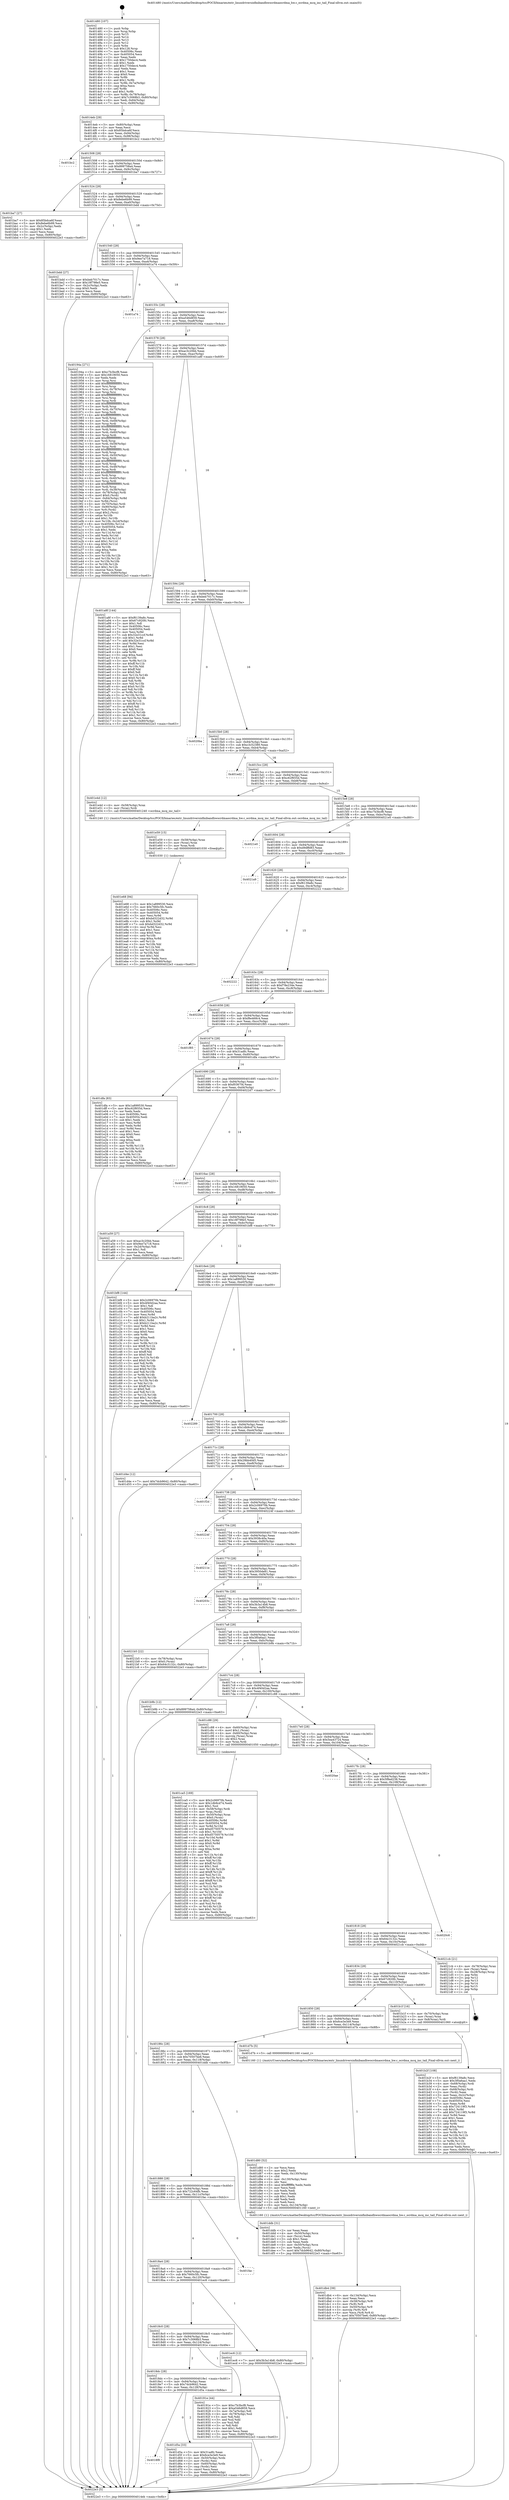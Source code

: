 digraph "0x401480" {
  label = "0x401480 (/mnt/c/Users/mathe/Desktop/tcc/POCII/binaries/extr_linuxdriversinfinibandhwocrdmaocrdma_hw.c_ocrdma_mcq_inc_tail_Final-ollvm.out::main(0))"
  labelloc = "t"
  node[shape=record]

  Entry [label="",width=0.3,height=0.3,shape=circle,fillcolor=black,style=filled]
  "0x4014eb" [label="{
     0x4014eb [29]\l
     | [instrs]\l
     &nbsp;&nbsp;0x4014eb \<+3\>: mov -0x80(%rbp),%eax\l
     &nbsp;&nbsp;0x4014ee \<+2\>: mov %eax,%ecx\l
     &nbsp;&nbsp;0x4014f0 \<+6\>: sub $0x85bdca6f,%ecx\l
     &nbsp;&nbsp;0x4014f6 \<+6\>: mov %eax,-0x94(%rbp)\l
     &nbsp;&nbsp;0x4014fc \<+6\>: mov %ecx,-0x98(%rbp)\l
     &nbsp;&nbsp;0x401502 \<+6\>: je 0000000000401bc2 \<main+0x742\>\l
  }"]
  "0x401bc2" [label="{
     0x401bc2\l
  }", style=dashed]
  "0x401508" [label="{
     0x401508 [28]\l
     | [instrs]\l
     &nbsp;&nbsp;0x401508 \<+5\>: jmp 000000000040150d \<main+0x8d\>\l
     &nbsp;&nbsp;0x40150d \<+6\>: mov -0x94(%rbp),%eax\l
     &nbsp;&nbsp;0x401513 \<+5\>: sub $0x899758a4,%eax\l
     &nbsp;&nbsp;0x401518 \<+6\>: mov %eax,-0x9c(%rbp)\l
     &nbsp;&nbsp;0x40151e \<+6\>: je 0000000000401ba7 \<main+0x727\>\l
  }"]
  Exit [label="",width=0.3,height=0.3,shape=circle,fillcolor=black,style=filled,peripheries=2]
  "0x401ba7" [label="{
     0x401ba7 [27]\l
     | [instrs]\l
     &nbsp;&nbsp;0x401ba7 \<+5\>: mov $0x85bdca6f,%eax\l
     &nbsp;&nbsp;0x401bac \<+5\>: mov $0x8ebe6b99,%ecx\l
     &nbsp;&nbsp;0x401bb1 \<+3\>: mov -0x2c(%rbp),%edx\l
     &nbsp;&nbsp;0x401bb4 \<+3\>: cmp $0x1,%edx\l
     &nbsp;&nbsp;0x401bb7 \<+3\>: cmovl %ecx,%eax\l
     &nbsp;&nbsp;0x401bba \<+3\>: mov %eax,-0x80(%rbp)\l
     &nbsp;&nbsp;0x401bbd \<+5\>: jmp 00000000004022e3 \<main+0xe63\>\l
  }"]
  "0x401524" [label="{
     0x401524 [28]\l
     | [instrs]\l
     &nbsp;&nbsp;0x401524 \<+5\>: jmp 0000000000401529 \<main+0xa9\>\l
     &nbsp;&nbsp;0x401529 \<+6\>: mov -0x94(%rbp),%eax\l
     &nbsp;&nbsp;0x40152f \<+5\>: sub $0x8ebe6b99,%eax\l
     &nbsp;&nbsp;0x401534 \<+6\>: mov %eax,-0xa0(%rbp)\l
     &nbsp;&nbsp;0x40153a \<+6\>: je 0000000000401bdd \<main+0x75d\>\l
  }"]
  "0x401e68" [label="{
     0x401e68 [94]\l
     | [instrs]\l
     &nbsp;&nbsp;0x401e68 \<+5\>: mov $0x1a899530,%ecx\l
     &nbsp;&nbsp;0x401e6d \<+5\>: mov $0x7660c5fc,%edx\l
     &nbsp;&nbsp;0x401e72 \<+7\>: mov 0x40506c,%esi\l
     &nbsp;&nbsp;0x401e79 \<+8\>: mov 0x405054,%r8d\l
     &nbsp;&nbsp;0x401e81 \<+3\>: mov %esi,%r9d\l
     &nbsp;&nbsp;0x401e84 \<+7\>: add $0xbd322d32,%r9d\l
     &nbsp;&nbsp;0x401e8b \<+4\>: sub $0x1,%r9d\l
     &nbsp;&nbsp;0x401e8f \<+7\>: sub $0xbd322d32,%r9d\l
     &nbsp;&nbsp;0x401e96 \<+4\>: imul %r9d,%esi\l
     &nbsp;&nbsp;0x401e9a \<+3\>: and $0x1,%esi\l
     &nbsp;&nbsp;0x401e9d \<+3\>: cmp $0x0,%esi\l
     &nbsp;&nbsp;0x401ea0 \<+4\>: sete %r10b\l
     &nbsp;&nbsp;0x401ea4 \<+4\>: cmp $0xa,%r8d\l
     &nbsp;&nbsp;0x401ea8 \<+4\>: setl %r11b\l
     &nbsp;&nbsp;0x401eac \<+3\>: mov %r10b,%bl\l
     &nbsp;&nbsp;0x401eaf \<+3\>: and %r11b,%bl\l
     &nbsp;&nbsp;0x401eb2 \<+3\>: xor %r11b,%r10b\l
     &nbsp;&nbsp;0x401eb5 \<+3\>: or %r10b,%bl\l
     &nbsp;&nbsp;0x401eb8 \<+3\>: test $0x1,%bl\l
     &nbsp;&nbsp;0x401ebb \<+3\>: cmovne %edx,%ecx\l
     &nbsp;&nbsp;0x401ebe \<+3\>: mov %ecx,-0x80(%rbp)\l
     &nbsp;&nbsp;0x401ec1 \<+5\>: jmp 00000000004022e3 \<main+0xe63\>\l
  }"]
  "0x401bdd" [label="{
     0x401bdd [27]\l
     | [instrs]\l
     &nbsp;&nbsp;0x401bdd \<+5\>: mov $0xbeb7017c,%eax\l
     &nbsp;&nbsp;0x401be2 \<+5\>: mov $0x18f798e5,%ecx\l
     &nbsp;&nbsp;0x401be7 \<+3\>: mov -0x2c(%rbp),%edx\l
     &nbsp;&nbsp;0x401bea \<+3\>: cmp $0x0,%edx\l
     &nbsp;&nbsp;0x401bed \<+3\>: cmove %ecx,%eax\l
     &nbsp;&nbsp;0x401bf0 \<+3\>: mov %eax,-0x80(%rbp)\l
     &nbsp;&nbsp;0x401bf3 \<+5\>: jmp 00000000004022e3 \<main+0xe63\>\l
  }"]
  "0x401540" [label="{
     0x401540 [28]\l
     | [instrs]\l
     &nbsp;&nbsp;0x401540 \<+5\>: jmp 0000000000401545 \<main+0xc5\>\l
     &nbsp;&nbsp;0x401545 \<+6\>: mov -0x94(%rbp),%eax\l
     &nbsp;&nbsp;0x40154b \<+5\>: sub $0x9ee7a718,%eax\l
     &nbsp;&nbsp;0x401550 \<+6\>: mov %eax,-0xa4(%rbp)\l
     &nbsp;&nbsp;0x401556 \<+6\>: je 0000000000401a74 \<main+0x5f4\>\l
  }"]
  "0x401e59" [label="{
     0x401e59 [15]\l
     | [instrs]\l
     &nbsp;&nbsp;0x401e59 \<+4\>: mov -0x58(%rbp),%rax\l
     &nbsp;&nbsp;0x401e5d \<+3\>: mov (%rax),%rax\l
     &nbsp;&nbsp;0x401e60 \<+3\>: mov %rax,%rdi\l
     &nbsp;&nbsp;0x401e63 \<+5\>: call 0000000000401030 \<free@plt\>\l
     | [calls]\l
     &nbsp;&nbsp;0x401030 \{1\} (unknown)\l
  }"]
  "0x401a74" [label="{
     0x401a74\l
  }", style=dashed]
  "0x40155c" [label="{
     0x40155c [28]\l
     | [instrs]\l
     &nbsp;&nbsp;0x40155c \<+5\>: jmp 0000000000401561 \<main+0xe1\>\l
     &nbsp;&nbsp;0x401561 \<+6\>: mov -0x94(%rbp),%eax\l
     &nbsp;&nbsp;0x401567 \<+5\>: sub $0xa546d859,%eax\l
     &nbsp;&nbsp;0x40156c \<+6\>: mov %eax,-0xa8(%rbp)\l
     &nbsp;&nbsp;0x401572 \<+6\>: je 000000000040194a \<main+0x4ca\>\l
  }"]
  "0x401db4" [label="{
     0x401db4 [39]\l
     | [instrs]\l
     &nbsp;&nbsp;0x401db4 \<+6\>: mov -0x134(%rbp),%ecx\l
     &nbsp;&nbsp;0x401dba \<+3\>: imul %eax,%ecx\l
     &nbsp;&nbsp;0x401dbd \<+4\>: mov -0x58(%rbp),%r8\l
     &nbsp;&nbsp;0x401dc1 \<+3\>: mov (%r8),%r8\l
     &nbsp;&nbsp;0x401dc4 \<+4\>: mov -0x50(%rbp),%r9\l
     &nbsp;&nbsp;0x401dc8 \<+3\>: movslq (%r9),%r9\l
     &nbsp;&nbsp;0x401dcb \<+4\>: mov %ecx,(%r8,%r9,4)\l
     &nbsp;&nbsp;0x401dcf \<+7\>: movl $0x70507be6,-0x80(%rbp)\l
     &nbsp;&nbsp;0x401dd6 \<+5\>: jmp 00000000004022e3 \<main+0xe63\>\l
  }"]
  "0x40194a" [label="{
     0x40194a [271]\l
     | [instrs]\l
     &nbsp;&nbsp;0x40194a \<+5\>: mov $0xc7b3bcf8,%eax\l
     &nbsp;&nbsp;0x40194f \<+5\>: mov $0x16819050,%ecx\l
     &nbsp;&nbsp;0x401954 \<+2\>: xor %edx,%edx\l
     &nbsp;&nbsp;0x401956 \<+3\>: mov %rsp,%rsi\l
     &nbsp;&nbsp;0x401959 \<+4\>: add $0xfffffffffffffff0,%rsi\l
     &nbsp;&nbsp;0x40195d \<+3\>: mov %rsi,%rsp\l
     &nbsp;&nbsp;0x401960 \<+4\>: mov %rsi,-0x78(%rbp)\l
     &nbsp;&nbsp;0x401964 \<+3\>: mov %rsp,%rsi\l
     &nbsp;&nbsp;0x401967 \<+4\>: add $0xfffffffffffffff0,%rsi\l
     &nbsp;&nbsp;0x40196b \<+3\>: mov %rsi,%rsp\l
     &nbsp;&nbsp;0x40196e \<+3\>: mov %rsp,%rdi\l
     &nbsp;&nbsp;0x401971 \<+4\>: add $0xfffffffffffffff0,%rdi\l
     &nbsp;&nbsp;0x401975 \<+3\>: mov %rdi,%rsp\l
     &nbsp;&nbsp;0x401978 \<+4\>: mov %rdi,-0x70(%rbp)\l
     &nbsp;&nbsp;0x40197c \<+3\>: mov %rsp,%rdi\l
     &nbsp;&nbsp;0x40197f \<+4\>: add $0xfffffffffffffff0,%rdi\l
     &nbsp;&nbsp;0x401983 \<+3\>: mov %rdi,%rsp\l
     &nbsp;&nbsp;0x401986 \<+4\>: mov %rdi,-0x68(%rbp)\l
     &nbsp;&nbsp;0x40198a \<+3\>: mov %rsp,%rdi\l
     &nbsp;&nbsp;0x40198d \<+4\>: add $0xfffffffffffffff0,%rdi\l
     &nbsp;&nbsp;0x401991 \<+3\>: mov %rdi,%rsp\l
     &nbsp;&nbsp;0x401994 \<+4\>: mov %rdi,-0x60(%rbp)\l
     &nbsp;&nbsp;0x401998 \<+3\>: mov %rsp,%rdi\l
     &nbsp;&nbsp;0x40199b \<+4\>: add $0xfffffffffffffff0,%rdi\l
     &nbsp;&nbsp;0x40199f \<+3\>: mov %rdi,%rsp\l
     &nbsp;&nbsp;0x4019a2 \<+4\>: mov %rdi,-0x58(%rbp)\l
     &nbsp;&nbsp;0x4019a6 \<+3\>: mov %rsp,%rdi\l
     &nbsp;&nbsp;0x4019a9 \<+4\>: add $0xfffffffffffffff0,%rdi\l
     &nbsp;&nbsp;0x4019ad \<+3\>: mov %rdi,%rsp\l
     &nbsp;&nbsp;0x4019b0 \<+4\>: mov %rdi,-0x50(%rbp)\l
     &nbsp;&nbsp;0x4019b4 \<+3\>: mov %rsp,%rdi\l
     &nbsp;&nbsp;0x4019b7 \<+4\>: add $0xfffffffffffffff0,%rdi\l
     &nbsp;&nbsp;0x4019bb \<+3\>: mov %rdi,%rsp\l
     &nbsp;&nbsp;0x4019be \<+4\>: mov %rdi,-0x48(%rbp)\l
     &nbsp;&nbsp;0x4019c2 \<+3\>: mov %rsp,%rdi\l
     &nbsp;&nbsp;0x4019c5 \<+4\>: add $0xfffffffffffffff0,%rdi\l
     &nbsp;&nbsp;0x4019c9 \<+3\>: mov %rdi,%rsp\l
     &nbsp;&nbsp;0x4019cc \<+4\>: mov %rdi,-0x40(%rbp)\l
     &nbsp;&nbsp;0x4019d0 \<+3\>: mov %rsp,%rdi\l
     &nbsp;&nbsp;0x4019d3 \<+4\>: add $0xfffffffffffffff0,%rdi\l
     &nbsp;&nbsp;0x4019d7 \<+3\>: mov %rdi,%rsp\l
     &nbsp;&nbsp;0x4019da \<+4\>: mov %rdi,-0x38(%rbp)\l
     &nbsp;&nbsp;0x4019de \<+4\>: mov -0x78(%rbp),%rdi\l
     &nbsp;&nbsp;0x4019e2 \<+6\>: movl $0x0,(%rdi)\l
     &nbsp;&nbsp;0x4019e8 \<+7\>: mov -0x84(%rbp),%r8d\l
     &nbsp;&nbsp;0x4019ef \<+3\>: mov %r8d,(%rsi)\l
     &nbsp;&nbsp;0x4019f2 \<+4\>: mov -0x70(%rbp),%rdi\l
     &nbsp;&nbsp;0x4019f6 \<+7\>: mov -0x90(%rbp),%r9\l
     &nbsp;&nbsp;0x4019fd \<+3\>: mov %r9,(%rdi)\l
     &nbsp;&nbsp;0x401a00 \<+3\>: cmpl $0x2,(%rsi)\l
     &nbsp;&nbsp;0x401a03 \<+4\>: setne %r10b\l
     &nbsp;&nbsp;0x401a07 \<+4\>: and $0x1,%r10b\l
     &nbsp;&nbsp;0x401a0b \<+4\>: mov %r10b,-0x2d(%rbp)\l
     &nbsp;&nbsp;0x401a0f \<+8\>: mov 0x40506c,%r11d\l
     &nbsp;&nbsp;0x401a17 \<+7\>: mov 0x405054,%ebx\l
     &nbsp;&nbsp;0x401a1e \<+3\>: sub $0x1,%edx\l
     &nbsp;&nbsp;0x401a21 \<+3\>: mov %r11d,%r14d\l
     &nbsp;&nbsp;0x401a24 \<+3\>: add %edx,%r14d\l
     &nbsp;&nbsp;0x401a27 \<+4\>: imul %r14d,%r11d\l
     &nbsp;&nbsp;0x401a2b \<+4\>: and $0x1,%r11d\l
     &nbsp;&nbsp;0x401a2f \<+4\>: cmp $0x0,%r11d\l
     &nbsp;&nbsp;0x401a33 \<+4\>: sete %r10b\l
     &nbsp;&nbsp;0x401a37 \<+3\>: cmp $0xa,%ebx\l
     &nbsp;&nbsp;0x401a3a \<+4\>: setl %r15b\l
     &nbsp;&nbsp;0x401a3e \<+3\>: mov %r10b,%r12b\l
     &nbsp;&nbsp;0x401a41 \<+3\>: and %r15b,%r12b\l
     &nbsp;&nbsp;0x401a44 \<+3\>: xor %r15b,%r10b\l
     &nbsp;&nbsp;0x401a47 \<+3\>: or %r10b,%r12b\l
     &nbsp;&nbsp;0x401a4a \<+4\>: test $0x1,%r12b\l
     &nbsp;&nbsp;0x401a4e \<+3\>: cmovne %ecx,%eax\l
     &nbsp;&nbsp;0x401a51 \<+3\>: mov %eax,-0x80(%rbp)\l
     &nbsp;&nbsp;0x401a54 \<+5\>: jmp 00000000004022e3 \<main+0xe63\>\l
  }"]
  "0x401578" [label="{
     0x401578 [28]\l
     | [instrs]\l
     &nbsp;&nbsp;0x401578 \<+5\>: jmp 000000000040157d \<main+0xfd\>\l
     &nbsp;&nbsp;0x40157d \<+6\>: mov -0x94(%rbp),%eax\l
     &nbsp;&nbsp;0x401583 \<+5\>: sub $0xac3c20bb,%eax\l
     &nbsp;&nbsp;0x401588 \<+6\>: mov %eax,-0xac(%rbp)\l
     &nbsp;&nbsp;0x40158e \<+6\>: je 0000000000401a8f \<main+0x60f\>\l
  }"]
  "0x401d80" [label="{
     0x401d80 [52]\l
     | [instrs]\l
     &nbsp;&nbsp;0x401d80 \<+2\>: xor %ecx,%ecx\l
     &nbsp;&nbsp;0x401d82 \<+5\>: mov $0x2,%edx\l
     &nbsp;&nbsp;0x401d87 \<+6\>: mov %edx,-0x130(%rbp)\l
     &nbsp;&nbsp;0x401d8d \<+1\>: cltd\l
     &nbsp;&nbsp;0x401d8e \<+6\>: mov -0x130(%rbp),%esi\l
     &nbsp;&nbsp;0x401d94 \<+2\>: idiv %esi\l
     &nbsp;&nbsp;0x401d96 \<+6\>: imul $0xfffffffe,%edx,%edx\l
     &nbsp;&nbsp;0x401d9c \<+2\>: mov %ecx,%edi\l
     &nbsp;&nbsp;0x401d9e \<+2\>: sub %edx,%edi\l
     &nbsp;&nbsp;0x401da0 \<+2\>: mov %ecx,%edx\l
     &nbsp;&nbsp;0x401da2 \<+3\>: sub $0x1,%edx\l
     &nbsp;&nbsp;0x401da5 \<+2\>: add %edx,%edi\l
     &nbsp;&nbsp;0x401da7 \<+2\>: sub %edi,%ecx\l
     &nbsp;&nbsp;0x401da9 \<+6\>: mov %ecx,-0x134(%rbp)\l
     &nbsp;&nbsp;0x401daf \<+5\>: call 0000000000401160 \<next_i\>\l
     | [calls]\l
     &nbsp;&nbsp;0x401160 \{1\} (/mnt/c/Users/mathe/Desktop/tcc/POCII/binaries/extr_linuxdriversinfinibandhwocrdmaocrdma_hw.c_ocrdma_mcq_inc_tail_Final-ollvm.out::next_i)\l
  }"]
  "0x401a8f" [label="{
     0x401a8f [144]\l
     | [instrs]\l
     &nbsp;&nbsp;0x401a8f \<+5\>: mov $0xf6139a8c,%eax\l
     &nbsp;&nbsp;0x401a94 \<+5\>: mov $0x67c920fc,%ecx\l
     &nbsp;&nbsp;0x401a99 \<+2\>: mov $0x1,%dl\l
     &nbsp;&nbsp;0x401a9b \<+7\>: mov 0x40506c,%esi\l
     &nbsp;&nbsp;0x401aa2 \<+7\>: mov 0x405054,%edi\l
     &nbsp;&nbsp;0x401aa9 \<+3\>: mov %esi,%r8d\l
     &nbsp;&nbsp;0x401aac \<+7\>: sub $0x32e31ccf,%r8d\l
     &nbsp;&nbsp;0x401ab3 \<+4\>: sub $0x1,%r8d\l
     &nbsp;&nbsp;0x401ab7 \<+7\>: add $0x32e31ccf,%r8d\l
     &nbsp;&nbsp;0x401abe \<+4\>: imul %r8d,%esi\l
     &nbsp;&nbsp;0x401ac2 \<+3\>: and $0x1,%esi\l
     &nbsp;&nbsp;0x401ac5 \<+3\>: cmp $0x0,%esi\l
     &nbsp;&nbsp;0x401ac8 \<+4\>: sete %r9b\l
     &nbsp;&nbsp;0x401acc \<+3\>: cmp $0xa,%edi\l
     &nbsp;&nbsp;0x401acf \<+4\>: setl %r10b\l
     &nbsp;&nbsp;0x401ad3 \<+3\>: mov %r9b,%r11b\l
     &nbsp;&nbsp;0x401ad6 \<+4\>: xor $0xff,%r11b\l
     &nbsp;&nbsp;0x401ada \<+3\>: mov %r10b,%bl\l
     &nbsp;&nbsp;0x401add \<+3\>: xor $0xff,%bl\l
     &nbsp;&nbsp;0x401ae0 \<+3\>: xor $0x0,%dl\l
     &nbsp;&nbsp;0x401ae3 \<+3\>: mov %r11b,%r14b\l
     &nbsp;&nbsp;0x401ae6 \<+4\>: and $0x0,%r14b\l
     &nbsp;&nbsp;0x401aea \<+3\>: and %dl,%r9b\l
     &nbsp;&nbsp;0x401aed \<+3\>: mov %bl,%r15b\l
     &nbsp;&nbsp;0x401af0 \<+4\>: and $0x0,%r15b\l
     &nbsp;&nbsp;0x401af4 \<+3\>: and %dl,%r10b\l
     &nbsp;&nbsp;0x401af7 \<+3\>: or %r9b,%r14b\l
     &nbsp;&nbsp;0x401afa \<+3\>: or %r10b,%r15b\l
     &nbsp;&nbsp;0x401afd \<+3\>: xor %r15b,%r14b\l
     &nbsp;&nbsp;0x401b00 \<+3\>: or %bl,%r11b\l
     &nbsp;&nbsp;0x401b03 \<+4\>: xor $0xff,%r11b\l
     &nbsp;&nbsp;0x401b07 \<+3\>: or $0x0,%dl\l
     &nbsp;&nbsp;0x401b0a \<+3\>: and %dl,%r11b\l
     &nbsp;&nbsp;0x401b0d \<+3\>: or %r11b,%r14b\l
     &nbsp;&nbsp;0x401b10 \<+4\>: test $0x1,%r14b\l
     &nbsp;&nbsp;0x401b14 \<+3\>: cmovne %ecx,%eax\l
     &nbsp;&nbsp;0x401b17 \<+3\>: mov %eax,-0x80(%rbp)\l
     &nbsp;&nbsp;0x401b1a \<+5\>: jmp 00000000004022e3 \<main+0xe63\>\l
  }"]
  "0x401594" [label="{
     0x401594 [28]\l
     | [instrs]\l
     &nbsp;&nbsp;0x401594 \<+5\>: jmp 0000000000401599 \<main+0x119\>\l
     &nbsp;&nbsp;0x401599 \<+6\>: mov -0x94(%rbp),%eax\l
     &nbsp;&nbsp;0x40159f \<+5\>: sub $0xbeb7017c,%eax\l
     &nbsp;&nbsp;0x4015a4 \<+6\>: mov %eax,-0xb0(%rbp)\l
     &nbsp;&nbsp;0x4015aa \<+6\>: je 00000000004020ba \<main+0xc3a\>\l
  }"]
  "0x4018f8" [label="{
     0x4018f8\l
  }", style=dashed]
  "0x4020ba" [label="{
     0x4020ba\l
  }", style=dashed]
  "0x4015b0" [label="{
     0x4015b0 [28]\l
     | [instrs]\l
     &nbsp;&nbsp;0x4015b0 \<+5\>: jmp 00000000004015b5 \<main+0x135\>\l
     &nbsp;&nbsp;0x4015b5 \<+6\>: mov -0x94(%rbp),%eax\l
     &nbsp;&nbsp;0x4015bb \<+5\>: sub $0xc3c52389,%eax\l
     &nbsp;&nbsp;0x4015c0 \<+6\>: mov %eax,-0xb4(%rbp)\l
     &nbsp;&nbsp;0x4015c6 \<+6\>: je 0000000000401ed2 \<main+0xa52\>\l
  }"]
  "0x401d5a" [label="{
     0x401d5a [33]\l
     | [instrs]\l
     &nbsp;&nbsp;0x401d5a \<+5\>: mov $0x31adfc,%eax\l
     &nbsp;&nbsp;0x401d5f \<+5\>: mov $0x6ce3e3e9,%ecx\l
     &nbsp;&nbsp;0x401d64 \<+4\>: mov -0x50(%rbp),%rdx\l
     &nbsp;&nbsp;0x401d68 \<+2\>: mov (%rdx),%esi\l
     &nbsp;&nbsp;0x401d6a \<+4\>: mov -0x60(%rbp),%rdx\l
     &nbsp;&nbsp;0x401d6e \<+2\>: cmp (%rdx),%esi\l
     &nbsp;&nbsp;0x401d70 \<+3\>: cmovl %ecx,%eax\l
     &nbsp;&nbsp;0x401d73 \<+3\>: mov %eax,-0x80(%rbp)\l
     &nbsp;&nbsp;0x401d76 \<+5\>: jmp 00000000004022e3 \<main+0xe63\>\l
  }"]
  "0x401ed2" [label="{
     0x401ed2\l
  }", style=dashed]
  "0x4015cc" [label="{
     0x4015cc [28]\l
     | [instrs]\l
     &nbsp;&nbsp;0x4015cc \<+5\>: jmp 00000000004015d1 \<main+0x151\>\l
     &nbsp;&nbsp;0x4015d1 \<+6\>: mov -0x94(%rbp),%eax\l
     &nbsp;&nbsp;0x4015d7 \<+5\>: sub $0xc62f655d,%eax\l
     &nbsp;&nbsp;0x4015dc \<+6\>: mov %eax,-0xb8(%rbp)\l
     &nbsp;&nbsp;0x4015e2 \<+6\>: je 0000000000401e4d \<main+0x9cd\>\l
  }"]
  "0x401ca5" [label="{
     0x401ca5 [169]\l
     | [instrs]\l
     &nbsp;&nbsp;0x401ca5 \<+5\>: mov $0x2c06970b,%ecx\l
     &nbsp;&nbsp;0x401caa \<+5\>: mov $0x1db9cd74,%edx\l
     &nbsp;&nbsp;0x401caf \<+3\>: mov $0x1,%sil\l
     &nbsp;&nbsp;0x401cb2 \<+4\>: mov -0x58(%rbp),%rdi\l
     &nbsp;&nbsp;0x401cb6 \<+3\>: mov %rax,(%rdi)\l
     &nbsp;&nbsp;0x401cb9 \<+4\>: mov -0x50(%rbp),%rax\l
     &nbsp;&nbsp;0x401cbd \<+6\>: movl $0x0,(%rax)\l
     &nbsp;&nbsp;0x401cc3 \<+8\>: mov 0x40506c,%r8d\l
     &nbsp;&nbsp;0x401ccb \<+8\>: mov 0x405054,%r9d\l
     &nbsp;&nbsp;0x401cd3 \<+3\>: mov %r8d,%r10d\l
     &nbsp;&nbsp;0x401cd6 \<+7\>: add $0xd5750579,%r10d\l
     &nbsp;&nbsp;0x401cdd \<+4\>: sub $0x1,%r10d\l
     &nbsp;&nbsp;0x401ce1 \<+7\>: sub $0xd5750579,%r10d\l
     &nbsp;&nbsp;0x401ce8 \<+4\>: imul %r10d,%r8d\l
     &nbsp;&nbsp;0x401cec \<+4\>: and $0x1,%r8d\l
     &nbsp;&nbsp;0x401cf0 \<+4\>: cmp $0x0,%r8d\l
     &nbsp;&nbsp;0x401cf4 \<+4\>: sete %r11b\l
     &nbsp;&nbsp;0x401cf8 \<+4\>: cmp $0xa,%r9d\l
     &nbsp;&nbsp;0x401cfc \<+3\>: setl %bl\l
     &nbsp;&nbsp;0x401cff \<+3\>: mov %r11b,%r14b\l
     &nbsp;&nbsp;0x401d02 \<+4\>: xor $0xff,%r14b\l
     &nbsp;&nbsp;0x401d06 \<+3\>: mov %bl,%r15b\l
     &nbsp;&nbsp;0x401d09 \<+4\>: xor $0xff,%r15b\l
     &nbsp;&nbsp;0x401d0d \<+4\>: xor $0x1,%sil\l
     &nbsp;&nbsp;0x401d11 \<+3\>: mov %r14b,%r12b\l
     &nbsp;&nbsp;0x401d14 \<+4\>: and $0xff,%r12b\l
     &nbsp;&nbsp;0x401d18 \<+3\>: and %sil,%r11b\l
     &nbsp;&nbsp;0x401d1b \<+3\>: mov %r15b,%r13b\l
     &nbsp;&nbsp;0x401d1e \<+4\>: and $0xff,%r13b\l
     &nbsp;&nbsp;0x401d22 \<+3\>: and %sil,%bl\l
     &nbsp;&nbsp;0x401d25 \<+3\>: or %r11b,%r12b\l
     &nbsp;&nbsp;0x401d28 \<+3\>: or %bl,%r13b\l
     &nbsp;&nbsp;0x401d2b \<+3\>: xor %r13b,%r12b\l
     &nbsp;&nbsp;0x401d2e \<+3\>: or %r15b,%r14b\l
     &nbsp;&nbsp;0x401d31 \<+4\>: xor $0xff,%r14b\l
     &nbsp;&nbsp;0x401d35 \<+4\>: or $0x1,%sil\l
     &nbsp;&nbsp;0x401d39 \<+3\>: and %sil,%r14b\l
     &nbsp;&nbsp;0x401d3c \<+3\>: or %r14b,%r12b\l
     &nbsp;&nbsp;0x401d3f \<+4\>: test $0x1,%r12b\l
     &nbsp;&nbsp;0x401d43 \<+3\>: cmovne %edx,%ecx\l
     &nbsp;&nbsp;0x401d46 \<+3\>: mov %ecx,-0x80(%rbp)\l
     &nbsp;&nbsp;0x401d49 \<+5\>: jmp 00000000004022e3 \<main+0xe63\>\l
  }"]
  "0x401e4d" [label="{
     0x401e4d [12]\l
     | [instrs]\l
     &nbsp;&nbsp;0x401e4d \<+4\>: mov -0x58(%rbp),%rax\l
     &nbsp;&nbsp;0x401e51 \<+3\>: mov (%rax),%rdi\l
     &nbsp;&nbsp;0x401e54 \<+5\>: call 0000000000401240 \<ocrdma_mcq_inc_tail\>\l
     | [calls]\l
     &nbsp;&nbsp;0x401240 \{1\} (/mnt/c/Users/mathe/Desktop/tcc/POCII/binaries/extr_linuxdriversinfinibandhwocrdmaocrdma_hw.c_ocrdma_mcq_inc_tail_Final-ollvm.out::ocrdma_mcq_inc_tail)\l
  }"]
  "0x4015e8" [label="{
     0x4015e8 [28]\l
     | [instrs]\l
     &nbsp;&nbsp;0x4015e8 \<+5\>: jmp 00000000004015ed \<main+0x16d\>\l
     &nbsp;&nbsp;0x4015ed \<+6\>: mov -0x94(%rbp),%eax\l
     &nbsp;&nbsp;0x4015f3 \<+5\>: sub $0xc7b3bcf8,%eax\l
     &nbsp;&nbsp;0x4015f8 \<+6\>: mov %eax,-0xbc(%rbp)\l
     &nbsp;&nbsp;0x4015fe \<+6\>: je 00000000004021e0 \<main+0xd60\>\l
  }"]
  "0x401b2f" [label="{
     0x401b2f [108]\l
     | [instrs]\l
     &nbsp;&nbsp;0x401b2f \<+5\>: mov $0xf6139a8c,%ecx\l
     &nbsp;&nbsp;0x401b34 \<+5\>: mov $0x3f0a6aa1,%edx\l
     &nbsp;&nbsp;0x401b39 \<+4\>: mov -0x68(%rbp),%rdi\l
     &nbsp;&nbsp;0x401b3d \<+2\>: mov %eax,(%rdi)\l
     &nbsp;&nbsp;0x401b3f \<+4\>: mov -0x68(%rbp),%rdi\l
     &nbsp;&nbsp;0x401b43 \<+2\>: mov (%rdi),%eax\l
     &nbsp;&nbsp;0x401b45 \<+3\>: mov %eax,-0x2c(%rbp)\l
     &nbsp;&nbsp;0x401b48 \<+7\>: mov 0x40506c,%eax\l
     &nbsp;&nbsp;0x401b4f \<+7\>: mov 0x405054,%esi\l
     &nbsp;&nbsp;0x401b56 \<+3\>: mov %eax,%r8d\l
     &nbsp;&nbsp;0x401b59 \<+7\>: sub $0x724119f3,%r8d\l
     &nbsp;&nbsp;0x401b60 \<+4\>: sub $0x1,%r8d\l
     &nbsp;&nbsp;0x401b64 \<+7\>: add $0x724119f3,%r8d\l
     &nbsp;&nbsp;0x401b6b \<+4\>: imul %r8d,%eax\l
     &nbsp;&nbsp;0x401b6f \<+3\>: and $0x1,%eax\l
     &nbsp;&nbsp;0x401b72 \<+3\>: cmp $0x0,%eax\l
     &nbsp;&nbsp;0x401b75 \<+4\>: sete %r9b\l
     &nbsp;&nbsp;0x401b79 \<+3\>: cmp $0xa,%esi\l
     &nbsp;&nbsp;0x401b7c \<+4\>: setl %r10b\l
     &nbsp;&nbsp;0x401b80 \<+3\>: mov %r9b,%r11b\l
     &nbsp;&nbsp;0x401b83 \<+3\>: and %r10b,%r11b\l
     &nbsp;&nbsp;0x401b86 \<+3\>: xor %r10b,%r9b\l
     &nbsp;&nbsp;0x401b89 \<+3\>: or %r9b,%r11b\l
     &nbsp;&nbsp;0x401b8c \<+4\>: test $0x1,%r11b\l
     &nbsp;&nbsp;0x401b90 \<+3\>: cmovne %edx,%ecx\l
     &nbsp;&nbsp;0x401b93 \<+3\>: mov %ecx,-0x80(%rbp)\l
     &nbsp;&nbsp;0x401b96 \<+5\>: jmp 00000000004022e3 \<main+0xe63\>\l
  }"]
  "0x4021e0" [label="{
     0x4021e0\l
  }", style=dashed]
  "0x401604" [label="{
     0x401604 [28]\l
     | [instrs]\l
     &nbsp;&nbsp;0x401604 \<+5\>: jmp 0000000000401609 \<main+0x189\>\l
     &nbsp;&nbsp;0x401609 \<+6\>: mov -0x94(%rbp),%eax\l
     &nbsp;&nbsp;0x40160f \<+5\>: sub $0xd9dffd83,%eax\l
     &nbsp;&nbsp;0x401614 \<+6\>: mov %eax,-0xc0(%rbp)\l
     &nbsp;&nbsp;0x40161a \<+6\>: je 00000000004021a9 \<main+0xd29\>\l
  }"]
  "0x401480" [label="{
     0x401480 [107]\l
     | [instrs]\l
     &nbsp;&nbsp;0x401480 \<+1\>: push %rbp\l
     &nbsp;&nbsp;0x401481 \<+3\>: mov %rsp,%rbp\l
     &nbsp;&nbsp;0x401484 \<+2\>: push %r15\l
     &nbsp;&nbsp;0x401486 \<+2\>: push %r14\l
     &nbsp;&nbsp;0x401488 \<+2\>: push %r13\l
     &nbsp;&nbsp;0x40148a \<+2\>: push %r12\l
     &nbsp;&nbsp;0x40148c \<+1\>: push %rbx\l
     &nbsp;&nbsp;0x40148d \<+7\>: sub $0x128,%rsp\l
     &nbsp;&nbsp;0x401494 \<+7\>: mov 0x40506c,%eax\l
     &nbsp;&nbsp;0x40149b \<+7\>: mov 0x405054,%ecx\l
     &nbsp;&nbsp;0x4014a2 \<+2\>: mov %eax,%edx\l
     &nbsp;&nbsp;0x4014a4 \<+6\>: sub $0x1750dec4,%edx\l
     &nbsp;&nbsp;0x4014aa \<+3\>: sub $0x1,%edx\l
     &nbsp;&nbsp;0x4014ad \<+6\>: add $0x1750dec4,%edx\l
     &nbsp;&nbsp;0x4014b3 \<+3\>: imul %edx,%eax\l
     &nbsp;&nbsp;0x4014b6 \<+3\>: and $0x1,%eax\l
     &nbsp;&nbsp;0x4014b9 \<+3\>: cmp $0x0,%eax\l
     &nbsp;&nbsp;0x4014bc \<+4\>: sete %r8b\l
     &nbsp;&nbsp;0x4014c0 \<+4\>: and $0x1,%r8b\l
     &nbsp;&nbsp;0x4014c4 \<+4\>: mov %r8b,-0x7a(%rbp)\l
     &nbsp;&nbsp;0x4014c8 \<+3\>: cmp $0xa,%ecx\l
     &nbsp;&nbsp;0x4014cb \<+4\>: setl %r8b\l
     &nbsp;&nbsp;0x4014cf \<+4\>: and $0x1,%r8b\l
     &nbsp;&nbsp;0x4014d3 \<+4\>: mov %r8b,-0x79(%rbp)\l
     &nbsp;&nbsp;0x4014d7 \<+7\>: movl $0x7c3068b3,-0x80(%rbp)\l
     &nbsp;&nbsp;0x4014de \<+6\>: mov %edi,-0x84(%rbp)\l
     &nbsp;&nbsp;0x4014e4 \<+7\>: mov %rsi,-0x90(%rbp)\l
  }"]
  "0x4021a9" [label="{
     0x4021a9\l
  }", style=dashed]
  "0x401620" [label="{
     0x401620 [28]\l
     | [instrs]\l
     &nbsp;&nbsp;0x401620 \<+5\>: jmp 0000000000401625 \<main+0x1a5\>\l
     &nbsp;&nbsp;0x401625 \<+6\>: mov -0x94(%rbp),%eax\l
     &nbsp;&nbsp;0x40162b \<+5\>: sub $0xf6139a8c,%eax\l
     &nbsp;&nbsp;0x401630 \<+6\>: mov %eax,-0xc4(%rbp)\l
     &nbsp;&nbsp;0x401636 \<+6\>: je 0000000000402222 \<main+0xda2\>\l
  }"]
  "0x4022e3" [label="{
     0x4022e3 [5]\l
     | [instrs]\l
     &nbsp;&nbsp;0x4022e3 \<+5\>: jmp 00000000004014eb \<main+0x6b\>\l
  }"]
  "0x402222" [label="{
     0x402222\l
  }", style=dashed]
  "0x40163c" [label="{
     0x40163c [28]\l
     | [instrs]\l
     &nbsp;&nbsp;0x40163c \<+5\>: jmp 0000000000401641 \<main+0x1c1\>\l
     &nbsp;&nbsp;0x401641 \<+6\>: mov -0x94(%rbp),%eax\l
     &nbsp;&nbsp;0x401647 \<+5\>: sub $0xf78e234e,%eax\l
     &nbsp;&nbsp;0x40164c \<+6\>: mov %eax,-0xc8(%rbp)\l
     &nbsp;&nbsp;0x401652 \<+6\>: je 00000000004022b0 \<main+0xe30\>\l
  }"]
  "0x4018dc" [label="{
     0x4018dc [28]\l
     | [instrs]\l
     &nbsp;&nbsp;0x4018dc \<+5\>: jmp 00000000004018e1 \<main+0x461\>\l
     &nbsp;&nbsp;0x4018e1 \<+6\>: mov -0x94(%rbp),%eax\l
     &nbsp;&nbsp;0x4018e7 \<+5\>: sub $0x7dcb9642,%eax\l
     &nbsp;&nbsp;0x4018ec \<+6\>: mov %eax,-0x128(%rbp)\l
     &nbsp;&nbsp;0x4018f2 \<+6\>: je 0000000000401d5a \<main+0x8da\>\l
  }"]
  "0x4022b0" [label="{
     0x4022b0\l
  }", style=dashed]
  "0x401658" [label="{
     0x401658 [28]\l
     | [instrs]\l
     &nbsp;&nbsp;0x401658 \<+5\>: jmp 000000000040165d \<main+0x1dd\>\l
     &nbsp;&nbsp;0x40165d \<+6\>: mov -0x94(%rbp),%eax\l
     &nbsp;&nbsp;0x401663 \<+5\>: sub $0xf8e468c4,%eax\l
     &nbsp;&nbsp;0x401668 \<+6\>: mov %eax,-0xcc(%rbp)\l
     &nbsp;&nbsp;0x40166e \<+6\>: je 0000000000401f85 \<main+0xb05\>\l
  }"]
  "0x40191e" [label="{
     0x40191e [44]\l
     | [instrs]\l
     &nbsp;&nbsp;0x40191e \<+5\>: mov $0xc7b3bcf8,%eax\l
     &nbsp;&nbsp;0x401923 \<+5\>: mov $0xa546d859,%ecx\l
     &nbsp;&nbsp;0x401928 \<+3\>: mov -0x7a(%rbp),%dl\l
     &nbsp;&nbsp;0x40192b \<+4\>: mov -0x79(%rbp),%sil\l
     &nbsp;&nbsp;0x40192f \<+3\>: mov %dl,%dil\l
     &nbsp;&nbsp;0x401932 \<+3\>: and %sil,%dil\l
     &nbsp;&nbsp;0x401935 \<+3\>: xor %sil,%dl\l
     &nbsp;&nbsp;0x401938 \<+3\>: or %dl,%dil\l
     &nbsp;&nbsp;0x40193b \<+4\>: test $0x1,%dil\l
     &nbsp;&nbsp;0x40193f \<+3\>: cmovne %ecx,%eax\l
     &nbsp;&nbsp;0x401942 \<+3\>: mov %eax,-0x80(%rbp)\l
     &nbsp;&nbsp;0x401945 \<+5\>: jmp 00000000004022e3 \<main+0xe63\>\l
  }"]
  "0x401f85" [label="{
     0x401f85\l
  }", style=dashed]
  "0x401674" [label="{
     0x401674 [28]\l
     | [instrs]\l
     &nbsp;&nbsp;0x401674 \<+5\>: jmp 0000000000401679 \<main+0x1f9\>\l
     &nbsp;&nbsp;0x401679 \<+6\>: mov -0x94(%rbp),%eax\l
     &nbsp;&nbsp;0x40167f \<+5\>: sub $0x31adfc,%eax\l
     &nbsp;&nbsp;0x401684 \<+6\>: mov %eax,-0xd0(%rbp)\l
     &nbsp;&nbsp;0x40168a \<+6\>: je 0000000000401dfa \<main+0x97a\>\l
  }"]
  "0x4018c0" [label="{
     0x4018c0 [28]\l
     | [instrs]\l
     &nbsp;&nbsp;0x4018c0 \<+5\>: jmp 00000000004018c5 \<main+0x445\>\l
     &nbsp;&nbsp;0x4018c5 \<+6\>: mov -0x94(%rbp),%eax\l
     &nbsp;&nbsp;0x4018cb \<+5\>: sub $0x7c3068b3,%eax\l
     &nbsp;&nbsp;0x4018d0 \<+6\>: mov %eax,-0x124(%rbp)\l
     &nbsp;&nbsp;0x4018d6 \<+6\>: je 000000000040191e \<main+0x49e\>\l
  }"]
  "0x401dfa" [label="{
     0x401dfa [83]\l
     | [instrs]\l
     &nbsp;&nbsp;0x401dfa \<+5\>: mov $0x1a899530,%eax\l
     &nbsp;&nbsp;0x401dff \<+5\>: mov $0xc62f655d,%ecx\l
     &nbsp;&nbsp;0x401e04 \<+2\>: xor %edx,%edx\l
     &nbsp;&nbsp;0x401e06 \<+7\>: mov 0x40506c,%esi\l
     &nbsp;&nbsp;0x401e0d \<+7\>: mov 0x405054,%edi\l
     &nbsp;&nbsp;0x401e14 \<+3\>: sub $0x1,%edx\l
     &nbsp;&nbsp;0x401e17 \<+3\>: mov %esi,%r8d\l
     &nbsp;&nbsp;0x401e1a \<+3\>: add %edx,%r8d\l
     &nbsp;&nbsp;0x401e1d \<+4\>: imul %r8d,%esi\l
     &nbsp;&nbsp;0x401e21 \<+3\>: and $0x1,%esi\l
     &nbsp;&nbsp;0x401e24 \<+3\>: cmp $0x0,%esi\l
     &nbsp;&nbsp;0x401e27 \<+4\>: sete %r9b\l
     &nbsp;&nbsp;0x401e2b \<+3\>: cmp $0xa,%edi\l
     &nbsp;&nbsp;0x401e2e \<+4\>: setl %r10b\l
     &nbsp;&nbsp;0x401e32 \<+3\>: mov %r9b,%r11b\l
     &nbsp;&nbsp;0x401e35 \<+3\>: and %r10b,%r11b\l
     &nbsp;&nbsp;0x401e38 \<+3\>: xor %r10b,%r9b\l
     &nbsp;&nbsp;0x401e3b \<+3\>: or %r9b,%r11b\l
     &nbsp;&nbsp;0x401e3e \<+4\>: test $0x1,%r11b\l
     &nbsp;&nbsp;0x401e42 \<+3\>: cmovne %ecx,%eax\l
     &nbsp;&nbsp;0x401e45 \<+3\>: mov %eax,-0x80(%rbp)\l
     &nbsp;&nbsp;0x401e48 \<+5\>: jmp 00000000004022e3 \<main+0xe63\>\l
  }"]
  "0x401690" [label="{
     0x401690 [28]\l
     | [instrs]\l
     &nbsp;&nbsp;0x401690 \<+5\>: jmp 0000000000401695 \<main+0x215\>\l
     &nbsp;&nbsp;0x401695 \<+6\>: mov -0x94(%rbp),%eax\l
     &nbsp;&nbsp;0x40169b \<+5\>: sub $0xf0367f4,%eax\l
     &nbsp;&nbsp;0x4016a0 \<+6\>: mov %eax,-0xd4(%rbp)\l
     &nbsp;&nbsp;0x4016a6 \<+6\>: je 00000000004022d7 \<main+0xe57\>\l
  }"]
  "0x401ec6" [label="{
     0x401ec6 [12]\l
     | [instrs]\l
     &nbsp;&nbsp;0x401ec6 \<+7\>: movl $0x3b3a14b8,-0x80(%rbp)\l
     &nbsp;&nbsp;0x401ecd \<+5\>: jmp 00000000004022e3 \<main+0xe63\>\l
  }"]
  "0x4022d7" [label="{
     0x4022d7\l
  }", style=dashed]
  "0x4016ac" [label="{
     0x4016ac [28]\l
     | [instrs]\l
     &nbsp;&nbsp;0x4016ac \<+5\>: jmp 00000000004016b1 \<main+0x231\>\l
     &nbsp;&nbsp;0x4016b1 \<+6\>: mov -0x94(%rbp),%eax\l
     &nbsp;&nbsp;0x4016b7 \<+5\>: sub $0x16819050,%eax\l
     &nbsp;&nbsp;0x4016bc \<+6\>: mov %eax,-0xd8(%rbp)\l
     &nbsp;&nbsp;0x4016c2 \<+6\>: je 0000000000401a59 \<main+0x5d9\>\l
  }"]
  "0x4018a4" [label="{
     0x4018a4 [28]\l
     | [instrs]\l
     &nbsp;&nbsp;0x4018a4 \<+5\>: jmp 00000000004018a9 \<main+0x429\>\l
     &nbsp;&nbsp;0x4018a9 \<+6\>: mov -0x94(%rbp),%eax\l
     &nbsp;&nbsp;0x4018af \<+5\>: sub $0x7660c5fc,%eax\l
     &nbsp;&nbsp;0x4018b4 \<+6\>: mov %eax,-0x120(%rbp)\l
     &nbsp;&nbsp;0x4018ba \<+6\>: je 0000000000401ec6 \<main+0xa46\>\l
  }"]
  "0x401a59" [label="{
     0x401a59 [27]\l
     | [instrs]\l
     &nbsp;&nbsp;0x401a59 \<+5\>: mov $0xac3c20bb,%eax\l
     &nbsp;&nbsp;0x401a5e \<+5\>: mov $0x9ee7a718,%ecx\l
     &nbsp;&nbsp;0x401a63 \<+3\>: mov -0x2d(%rbp),%dl\l
     &nbsp;&nbsp;0x401a66 \<+3\>: test $0x1,%dl\l
     &nbsp;&nbsp;0x401a69 \<+3\>: cmovne %ecx,%eax\l
     &nbsp;&nbsp;0x401a6c \<+3\>: mov %eax,-0x80(%rbp)\l
     &nbsp;&nbsp;0x401a6f \<+5\>: jmp 00000000004022e3 \<main+0xe63\>\l
  }"]
  "0x4016c8" [label="{
     0x4016c8 [28]\l
     | [instrs]\l
     &nbsp;&nbsp;0x4016c8 \<+5\>: jmp 00000000004016cd \<main+0x24d\>\l
     &nbsp;&nbsp;0x4016cd \<+6\>: mov -0x94(%rbp),%eax\l
     &nbsp;&nbsp;0x4016d3 \<+5\>: sub $0x18f798e5,%eax\l
     &nbsp;&nbsp;0x4016d8 \<+6\>: mov %eax,-0xdc(%rbp)\l
     &nbsp;&nbsp;0x4016de \<+6\>: je 0000000000401bf8 \<main+0x778\>\l
  }"]
  "0x401fac" [label="{
     0x401fac\l
  }", style=dashed]
  "0x401bf8" [label="{
     0x401bf8 [144]\l
     | [instrs]\l
     &nbsp;&nbsp;0x401bf8 \<+5\>: mov $0x2c06970b,%eax\l
     &nbsp;&nbsp;0x401bfd \<+5\>: mov $0x4f40d2aa,%ecx\l
     &nbsp;&nbsp;0x401c02 \<+2\>: mov $0x1,%dl\l
     &nbsp;&nbsp;0x401c04 \<+7\>: mov 0x40506c,%esi\l
     &nbsp;&nbsp;0x401c0b \<+7\>: mov 0x405054,%edi\l
     &nbsp;&nbsp;0x401c12 \<+3\>: mov %esi,%r8d\l
     &nbsp;&nbsp;0x401c15 \<+7\>: add $0xb211ba2c,%r8d\l
     &nbsp;&nbsp;0x401c1c \<+4\>: sub $0x1,%r8d\l
     &nbsp;&nbsp;0x401c20 \<+7\>: sub $0xb211ba2c,%r8d\l
     &nbsp;&nbsp;0x401c27 \<+4\>: imul %r8d,%esi\l
     &nbsp;&nbsp;0x401c2b \<+3\>: and $0x1,%esi\l
     &nbsp;&nbsp;0x401c2e \<+3\>: cmp $0x0,%esi\l
     &nbsp;&nbsp;0x401c31 \<+4\>: sete %r9b\l
     &nbsp;&nbsp;0x401c35 \<+3\>: cmp $0xa,%edi\l
     &nbsp;&nbsp;0x401c38 \<+4\>: setl %r10b\l
     &nbsp;&nbsp;0x401c3c \<+3\>: mov %r9b,%r11b\l
     &nbsp;&nbsp;0x401c3f \<+4\>: xor $0xff,%r11b\l
     &nbsp;&nbsp;0x401c43 \<+3\>: mov %r10b,%bl\l
     &nbsp;&nbsp;0x401c46 \<+3\>: xor $0xff,%bl\l
     &nbsp;&nbsp;0x401c49 \<+3\>: xor $0x0,%dl\l
     &nbsp;&nbsp;0x401c4c \<+3\>: mov %r11b,%r14b\l
     &nbsp;&nbsp;0x401c4f \<+4\>: and $0x0,%r14b\l
     &nbsp;&nbsp;0x401c53 \<+3\>: and %dl,%r9b\l
     &nbsp;&nbsp;0x401c56 \<+3\>: mov %bl,%r15b\l
     &nbsp;&nbsp;0x401c59 \<+4\>: and $0x0,%r15b\l
     &nbsp;&nbsp;0x401c5d \<+3\>: and %dl,%r10b\l
     &nbsp;&nbsp;0x401c60 \<+3\>: or %r9b,%r14b\l
     &nbsp;&nbsp;0x401c63 \<+3\>: or %r10b,%r15b\l
     &nbsp;&nbsp;0x401c66 \<+3\>: xor %r15b,%r14b\l
     &nbsp;&nbsp;0x401c69 \<+3\>: or %bl,%r11b\l
     &nbsp;&nbsp;0x401c6c \<+4\>: xor $0xff,%r11b\l
     &nbsp;&nbsp;0x401c70 \<+3\>: or $0x0,%dl\l
     &nbsp;&nbsp;0x401c73 \<+3\>: and %dl,%r11b\l
     &nbsp;&nbsp;0x401c76 \<+3\>: or %r11b,%r14b\l
     &nbsp;&nbsp;0x401c79 \<+4\>: test $0x1,%r14b\l
     &nbsp;&nbsp;0x401c7d \<+3\>: cmovne %ecx,%eax\l
     &nbsp;&nbsp;0x401c80 \<+3\>: mov %eax,-0x80(%rbp)\l
     &nbsp;&nbsp;0x401c83 \<+5\>: jmp 00000000004022e3 \<main+0xe63\>\l
  }"]
  "0x4016e4" [label="{
     0x4016e4 [28]\l
     | [instrs]\l
     &nbsp;&nbsp;0x4016e4 \<+5\>: jmp 00000000004016e9 \<main+0x269\>\l
     &nbsp;&nbsp;0x4016e9 \<+6\>: mov -0x94(%rbp),%eax\l
     &nbsp;&nbsp;0x4016ef \<+5\>: sub $0x1a899530,%eax\l
     &nbsp;&nbsp;0x4016f4 \<+6\>: mov %eax,-0xe0(%rbp)\l
     &nbsp;&nbsp;0x4016fa \<+6\>: je 0000000000402289 \<main+0xe09\>\l
  }"]
  "0x401888" [label="{
     0x401888 [28]\l
     | [instrs]\l
     &nbsp;&nbsp;0x401888 \<+5\>: jmp 000000000040188d \<main+0x40d\>\l
     &nbsp;&nbsp;0x40188d \<+6\>: mov -0x94(%rbp),%eax\l
     &nbsp;&nbsp;0x401893 \<+5\>: sub $0x722c64fb,%eax\l
     &nbsp;&nbsp;0x401898 \<+6\>: mov %eax,-0x11c(%rbp)\l
     &nbsp;&nbsp;0x40189e \<+6\>: je 0000000000401fac \<main+0xb2c\>\l
  }"]
  "0x402289" [label="{
     0x402289\l
  }", style=dashed]
  "0x401700" [label="{
     0x401700 [28]\l
     | [instrs]\l
     &nbsp;&nbsp;0x401700 \<+5\>: jmp 0000000000401705 \<main+0x285\>\l
     &nbsp;&nbsp;0x401705 \<+6\>: mov -0x94(%rbp),%eax\l
     &nbsp;&nbsp;0x40170b \<+5\>: sub $0x1db9cd74,%eax\l
     &nbsp;&nbsp;0x401710 \<+6\>: mov %eax,-0xe4(%rbp)\l
     &nbsp;&nbsp;0x401716 \<+6\>: je 0000000000401d4e \<main+0x8ce\>\l
  }"]
  "0x401ddb" [label="{
     0x401ddb [31]\l
     | [instrs]\l
     &nbsp;&nbsp;0x401ddb \<+2\>: xor %eax,%eax\l
     &nbsp;&nbsp;0x401ddd \<+4\>: mov -0x50(%rbp),%rcx\l
     &nbsp;&nbsp;0x401de1 \<+2\>: mov (%rcx),%edx\l
     &nbsp;&nbsp;0x401de3 \<+3\>: sub $0x1,%eax\l
     &nbsp;&nbsp;0x401de6 \<+2\>: sub %eax,%edx\l
     &nbsp;&nbsp;0x401de8 \<+4\>: mov -0x50(%rbp),%rcx\l
     &nbsp;&nbsp;0x401dec \<+2\>: mov %edx,(%rcx)\l
     &nbsp;&nbsp;0x401dee \<+7\>: movl $0x7dcb9642,-0x80(%rbp)\l
     &nbsp;&nbsp;0x401df5 \<+5\>: jmp 00000000004022e3 \<main+0xe63\>\l
  }"]
  "0x401d4e" [label="{
     0x401d4e [12]\l
     | [instrs]\l
     &nbsp;&nbsp;0x401d4e \<+7\>: movl $0x7dcb9642,-0x80(%rbp)\l
     &nbsp;&nbsp;0x401d55 \<+5\>: jmp 00000000004022e3 \<main+0xe63\>\l
  }"]
  "0x40171c" [label="{
     0x40171c [28]\l
     | [instrs]\l
     &nbsp;&nbsp;0x40171c \<+5\>: jmp 0000000000401721 \<main+0x2a1\>\l
     &nbsp;&nbsp;0x401721 \<+6\>: mov -0x94(%rbp),%eax\l
     &nbsp;&nbsp;0x401727 \<+5\>: sub $0x29bb40d5,%eax\l
     &nbsp;&nbsp;0x40172c \<+6\>: mov %eax,-0xe8(%rbp)\l
     &nbsp;&nbsp;0x401732 \<+6\>: je 0000000000401f2d \<main+0xaad\>\l
  }"]
  "0x40186c" [label="{
     0x40186c [28]\l
     | [instrs]\l
     &nbsp;&nbsp;0x40186c \<+5\>: jmp 0000000000401871 \<main+0x3f1\>\l
     &nbsp;&nbsp;0x401871 \<+6\>: mov -0x94(%rbp),%eax\l
     &nbsp;&nbsp;0x401877 \<+5\>: sub $0x70507be6,%eax\l
     &nbsp;&nbsp;0x40187c \<+6\>: mov %eax,-0x118(%rbp)\l
     &nbsp;&nbsp;0x401882 \<+6\>: je 0000000000401ddb \<main+0x95b\>\l
  }"]
  "0x401f2d" [label="{
     0x401f2d\l
  }", style=dashed]
  "0x401738" [label="{
     0x401738 [28]\l
     | [instrs]\l
     &nbsp;&nbsp;0x401738 \<+5\>: jmp 000000000040173d \<main+0x2bd\>\l
     &nbsp;&nbsp;0x40173d \<+6\>: mov -0x94(%rbp),%eax\l
     &nbsp;&nbsp;0x401743 \<+5\>: sub $0x2c06970b,%eax\l
     &nbsp;&nbsp;0x401748 \<+6\>: mov %eax,-0xec(%rbp)\l
     &nbsp;&nbsp;0x40174e \<+6\>: je 000000000040224f \<main+0xdcf\>\l
  }"]
  "0x401d7b" [label="{
     0x401d7b [5]\l
     | [instrs]\l
     &nbsp;&nbsp;0x401d7b \<+5\>: call 0000000000401160 \<next_i\>\l
     | [calls]\l
     &nbsp;&nbsp;0x401160 \{1\} (/mnt/c/Users/mathe/Desktop/tcc/POCII/binaries/extr_linuxdriversinfinibandhwocrdmaocrdma_hw.c_ocrdma_mcq_inc_tail_Final-ollvm.out::next_i)\l
  }"]
  "0x40224f" [label="{
     0x40224f\l
  }", style=dashed]
  "0x401754" [label="{
     0x401754 [28]\l
     | [instrs]\l
     &nbsp;&nbsp;0x401754 \<+5\>: jmp 0000000000401759 \<main+0x2d9\>\l
     &nbsp;&nbsp;0x401759 \<+6\>: mov -0x94(%rbp),%eax\l
     &nbsp;&nbsp;0x40175f \<+5\>: sub $0x3938c40a,%eax\l
     &nbsp;&nbsp;0x401764 \<+6\>: mov %eax,-0xf0(%rbp)\l
     &nbsp;&nbsp;0x40176a \<+6\>: je 000000000040211e \<main+0xc9e\>\l
  }"]
  "0x401850" [label="{
     0x401850 [28]\l
     | [instrs]\l
     &nbsp;&nbsp;0x401850 \<+5\>: jmp 0000000000401855 \<main+0x3d5\>\l
     &nbsp;&nbsp;0x401855 \<+6\>: mov -0x94(%rbp),%eax\l
     &nbsp;&nbsp;0x40185b \<+5\>: sub $0x6ce3e3e9,%eax\l
     &nbsp;&nbsp;0x401860 \<+6\>: mov %eax,-0x114(%rbp)\l
     &nbsp;&nbsp;0x401866 \<+6\>: je 0000000000401d7b \<main+0x8fb\>\l
  }"]
  "0x40211e" [label="{
     0x40211e\l
  }", style=dashed]
  "0x401770" [label="{
     0x401770 [28]\l
     | [instrs]\l
     &nbsp;&nbsp;0x401770 \<+5\>: jmp 0000000000401775 \<main+0x2f5\>\l
     &nbsp;&nbsp;0x401775 \<+6\>: mov -0x94(%rbp),%eax\l
     &nbsp;&nbsp;0x40177b \<+5\>: sub $0x3950de81,%eax\l
     &nbsp;&nbsp;0x401780 \<+6\>: mov %eax,-0xf4(%rbp)\l
     &nbsp;&nbsp;0x401786 \<+6\>: je 000000000040203c \<main+0xbbc\>\l
  }"]
  "0x401b1f" [label="{
     0x401b1f [16]\l
     | [instrs]\l
     &nbsp;&nbsp;0x401b1f \<+4\>: mov -0x70(%rbp),%rax\l
     &nbsp;&nbsp;0x401b23 \<+3\>: mov (%rax),%rax\l
     &nbsp;&nbsp;0x401b26 \<+4\>: mov 0x8(%rax),%rdi\l
     &nbsp;&nbsp;0x401b2a \<+5\>: call 0000000000401060 \<atoi@plt\>\l
     | [calls]\l
     &nbsp;&nbsp;0x401060 \{1\} (unknown)\l
  }"]
  "0x40203c" [label="{
     0x40203c\l
  }", style=dashed]
  "0x40178c" [label="{
     0x40178c [28]\l
     | [instrs]\l
     &nbsp;&nbsp;0x40178c \<+5\>: jmp 0000000000401791 \<main+0x311\>\l
     &nbsp;&nbsp;0x401791 \<+6\>: mov -0x94(%rbp),%eax\l
     &nbsp;&nbsp;0x401797 \<+5\>: sub $0x3b3a14b8,%eax\l
     &nbsp;&nbsp;0x40179c \<+6\>: mov %eax,-0xf8(%rbp)\l
     &nbsp;&nbsp;0x4017a2 \<+6\>: je 00000000004021b5 \<main+0xd35\>\l
  }"]
  "0x401834" [label="{
     0x401834 [28]\l
     | [instrs]\l
     &nbsp;&nbsp;0x401834 \<+5\>: jmp 0000000000401839 \<main+0x3b9\>\l
     &nbsp;&nbsp;0x401839 \<+6\>: mov -0x94(%rbp),%eax\l
     &nbsp;&nbsp;0x40183f \<+5\>: sub $0x67c920fc,%eax\l
     &nbsp;&nbsp;0x401844 \<+6\>: mov %eax,-0x110(%rbp)\l
     &nbsp;&nbsp;0x40184a \<+6\>: je 0000000000401b1f \<main+0x69f\>\l
  }"]
  "0x4021b5" [label="{
     0x4021b5 [22]\l
     | [instrs]\l
     &nbsp;&nbsp;0x4021b5 \<+4\>: mov -0x78(%rbp),%rax\l
     &nbsp;&nbsp;0x4021b9 \<+6\>: movl $0x0,(%rax)\l
     &nbsp;&nbsp;0x4021bf \<+7\>: movl $0x64c3132c,-0x80(%rbp)\l
     &nbsp;&nbsp;0x4021c6 \<+5\>: jmp 00000000004022e3 \<main+0xe63\>\l
  }"]
  "0x4017a8" [label="{
     0x4017a8 [28]\l
     | [instrs]\l
     &nbsp;&nbsp;0x4017a8 \<+5\>: jmp 00000000004017ad \<main+0x32d\>\l
     &nbsp;&nbsp;0x4017ad \<+6\>: mov -0x94(%rbp),%eax\l
     &nbsp;&nbsp;0x4017b3 \<+5\>: sub $0x3f0a6aa1,%eax\l
     &nbsp;&nbsp;0x4017b8 \<+6\>: mov %eax,-0xfc(%rbp)\l
     &nbsp;&nbsp;0x4017be \<+6\>: je 0000000000401b9b \<main+0x71b\>\l
  }"]
  "0x4021cb" [label="{
     0x4021cb [21]\l
     | [instrs]\l
     &nbsp;&nbsp;0x4021cb \<+4\>: mov -0x78(%rbp),%rax\l
     &nbsp;&nbsp;0x4021cf \<+2\>: mov (%rax),%eax\l
     &nbsp;&nbsp;0x4021d1 \<+4\>: lea -0x28(%rbp),%rsp\l
     &nbsp;&nbsp;0x4021d5 \<+1\>: pop %rbx\l
     &nbsp;&nbsp;0x4021d6 \<+2\>: pop %r12\l
     &nbsp;&nbsp;0x4021d8 \<+2\>: pop %r13\l
     &nbsp;&nbsp;0x4021da \<+2\>: pop %r14\l
     &nbsp;&nbsp;0x4021dc \<+2\>: pop %r15\l
     &nbsp;&nbsp;0x4021de \<+1\>: pop %rbp\l
     &nbsp;&nbsp;0x4021df \<+1\>: ret\l
  }"]
  "0x401b9b" [label="{
     0x401b9b [12]\l
     | [instrs]\l
     &nbsp;&nbsp;0x401b9b \<+7\>: movl $0x899758a4,-0x80(%rbp)\l
     &nbsp;&nbsp;0x401ba2 \<+5\>: jmp 00000000004022e3 \<main+0xe63\>\l
  }"]
  "0x4017c4" [label="{
     0x4017c4 [28]\l
     | [instrs]\l
     &nbsp;&nbsp;0x4017c4 \<+5\>: jmp 00000000004017c9 \<main+0x349\>\l
     &nbsp;&nbsp;0x4017c9 \<+6\>: mov -0x94(%rbp),%eax\l
     &nbsp;&nbsp;0x4017cf \<+5\>: sub $0x4f40d2aa,%eax\l
     &nbsp;&nbsp;0x4017d4 \<+6\>: mov %eax,-0x100(%rbp)\l
     &nbsp;&nbsp;0x4017da \<+6\>: je 0000000000401c88 \<main+0x808\>\l
  }"]
  "0x401818" [label="{
     0x401818 [28]\l
     | [instrs]\l
     &nbsp;&nbsp;0x401818 \<+5\>: jmp 000000000040181d \<main+0x39d\>\l
     &nbsp;&nbsp;0x40181d \<+6\>: mov -0x94(%rbp),%eax\l
     &nbsp;&nbsp;0x401823 \<+5\>: sub $0x64c3132c,%eax\l
     &nbsp;&nbsp;0x401828 \<+6\>: mov %eax,-0x10c(%rbp)\l
     &nbsp;&nbsp;0x40182e \<+6\>: je 00000000004021cb \<main+0xd4b\>\l
  }"]
  "0x401c88" [label="{
     0x401c88 [29]\l
     | [instrs]\l
     &nbsp;&nbsp;0x401c88 \<+4\>: mov -0x60(%rbp),%rax\l
     &nbsp;&nbsp;0x401c8c \<+6\>: movl $0x1,(%rax)\l
     &nbsp;&nbsp;0x401c92 \<+4\>: mov -0x60(%rbp),%rax\l
     &nbsp;&nbsp;0x401c96 \<+3\>: movslq (%rax),%rax\l
     &nbsp;&nbsp;0x401c99 \<+4\>: shl $0x2,%rax\l
     &nbsp;&nbsp;0x401c9d \<+3\>: mov %rax,%rdi\l
     &nbsp;&nbsp;0x401ca0 \<+5\>: call 0000000000401050 \<malloc@plt\>\l
     | [calls]\l
     &nbsp;&nbsp;0x401050 \{1\} (unknown)\l
  }"]
  "0x4017e0" [label="{
     0x4017e0 [28]\l
     | [instrs]\l
     &nbsp;&nbsp;0x4017e0 \<+5\>: jmp 00000000004017e5 \<main+0x365\>\l
     &nbsp;&nbsp;0x4017e5 \<+6\>: mov -0x94(%rbp),%eax\l
     &nbsp;&nbsp;0x4017eb \<+5\>: sub $0x5ea43724,%eax\l
     &nbsp;&nbsp;0x4017f0 \<+6\>: mov %eax,-0x104(%rbp)\l
     &nbsp;&nbsp;0x4017f6 \<+6\>: je 00000000004020ae \<main+0xc2e\>\l
  }"]
  "0x4020c6" [label="{
     0x4020c6\l
  }", style=dashed]
  "0x4020ae" [label="{
     0x4020ae\l
  }", style=dashed]
  "0x4017fc" [label="{
     0x4017fc [28]\l
     | [instrs]\l
     &nbsp;&nbsp;0x4017fc \<+5\>: jmp 0000000000401801 \<main+0x381\>\l
     &nbsp;&nbsp;0x401801 \<+6\>: mov -0x94(%rbp),%eax\l
     &nbsp;&nbsp;0x401807 \<+5\>: sub $0x5f8ed238,%eax\l
     &nbsp;&nbsp;0x40180c \<+6\>: mov %eax,-0x108(%rbp)\l
     &nbsp;&nbsp;0x401812 \<+6\>: je 00000000004020c6 \<main+0xc46\>\l
  }"]
  Entry -> "0x401480" [label=" 1"]
  "0x4014eb" -> "0x401bc2" [label=" 0"]
  "0x4014eb" -> "0x401508" [label=" 20"]
  "0x4021cb" -> Exit [label=" 1"]
  "0x401508" -> "0x401ba7" [label=" 1"]
  "0x401508" -> "0x401524" [label=" 19"]
  "0x4021b5" -> "0x4022e3" [label=" 1"]
  "0x401524" -> "0x401bdd" [label=" 1"]
  "0x401524" -> "0x401540" [label=" 18"]
  "0x401ec6" -> "0x4022e3" [label=" 1"]
  "0x401540" -> "0x401a74" [label=" 0"]
  "0x401540" -> "0x40155c" [label=" 18"]
  "0x401e68" -> "0x4022e3" [label=" 1"]
  "0x40155c" -> "0x40194a" [label=" 1"]
  "0x40155c" -> "0x401578" [label=" 17"]
  "0x401e59" -> "0x401e68" [label=" 1"]
  "0x401578" -> "0x401a8f" [label=" 1"]
  "0x401578" -> "0x401594" [label=" 16"]
  "0x401e4d" -> "0x401e59" [label=" 1"]
  "0x401594" -> "0x4020ba" [label=" 0"]
  "0x401594" -> "0x4015b0" [label=" 16"]
  "0x401dfa" -> "0x4022e3" [label=" 1"]
  "0x4015b0" -> "0x401ed2" [label=" 0"]
  "0x4015b0" -> "0x4015cc" [label=" 16"]
  "0x401ddb" -> "0x4022e3" [label=" 1"]
  "0x4015cc" -> "0x401e4d" [label=" 1"]
  "0x4015cc" -> "0x4015e8" [label=" 15"]
  "0x401d80" -> "0x401db4" [label=" 1"]
  "0x4015e8" -> "0x4021e0" [label=" 0"]
  "0x4015e8" -> "0x401604" [label=" 15"]
  "0x401d7b" -> "0x401d80" [label=" 1"]
  "0x401604" -> "0x4021a9" [label=" 0"]
  "0x401604" -> "0x401620" [label=" 15"]
  "0x4018dc" -> "0x4018f8" [label=" 0"]
  "0x401620" -> "0x402222" [label=" 0"]
  "0x401620" -> "0x40163c" [label=" 15"]
  "0x4018dc" -> "0x401d5a" [label=" 2"]
  "0x40163c" -> "0x4022b0" [label=" 0"]
  "0x40163c" -> "0x401658" [label=" 15"]
  "0x401db4" -> "0x4022e3" [label=" 1"]
  "0x401658" -> "0x401f85" [label=" 0"]
  "0x401658" -> "0x401674" [label=" 15"]
  "0x401d4e" -> "0x4022e3" [label=" 1"]
  "0x401674" -> "0x401dfa" [label=" 1"]
  "0x401674" -> "0x401690" [label=" 14"]
  "0x401c88" -> "0x401ca5" [label=" 1"]
  "0x401690" -> "0x4022d7" [label=" 0"]
  "0x401690" -> "0x4016ac" [label=" 14"]
  "0x401bf8" -> "0x4022e3" [label=" 1"]
  "0x4016ac" -> "0x401a59" [label=" 1"]
  "0x4016ac" -> "0x4016c8" [label=" 13"]
  "0x401ba7" -> "0x4022e3" [label=" 1"]
  "0x4016c8" -> "0x401bf8" [label=" 1"]
  "0x4016c8" -> "0x4016e4" [label=" 12"]
  "0x401b9b" -> "0x4022e3" [label=" 1"]
  "0x4016e4" -> "0x402289" [label=" 0"]
  "0x4016e4" -> "0x401700" [label=" 12"]
  "0x401b1f" -> "0x401b2f" [label=" 1"]
  "0x401700" -> "0x401d4e" [label=" 1"]
  "0x401700" -> "0x40171c" [label=" 11"]
  "0x401a8f" -> "0x4022e3" [label=" 1"]
  "0x40171c" -> "0x401f2d" [label=" 0"]
  "0x40171c" -> "0x401738" [label=" 11"]
  "0x40194a" -> "0x4022e3" [label=" 1"]
  "0x401738" -> "0x40224f" [label=" 0"]
  "0x401738" -> "0x401754" [label=" 11"]
  "0x401d5a" -> "0x4022e3" [label=" 2"]
  "0x401754" -> "0x40211e" [label=" 0"]
  "0x401754" -> "0x401770" [label=" 11"]
  "0x401480" -> "0x4014eb" [label=" 1"]
  "0x401770" -> "0x40203c" [label=" 0"]
  "0x401770" -> "0x40178c" [label=" 11"]
  "0x40191e" -> "0x4022e3" [label=" 1"]
  "0x40178c" -> "0x4021b5" [label=" 1"]
  "0x40178c" -> "0x4017a8" [label=" 10"]
  "0x4018c0" -> "0x40191e" [label=" 1"]
  "0x4017a8" -> "0x401b9b" [label=" 1"]
  "0x4017a8" -> "0x4017c4" [label=" 9"]
  "0x401ca5" -> "0x4022e3" [label=" 1"]
  "0x4017c4" -> "0x401c88" [label=" 1"]
  "0x4017c4" -> "0x4017e0" [label=" 8"]
  "0x4018a4" -> "0x401ec6" [label=" 1"]
  "0x4017e0" -> "0x4020ae" [label=" 0"]
  "0x4017e0" -> "0x4017fc" [label=" 8"]
  "0x401bdd" -> "0x4022e3" [label=" 1"]
  "0x4017fc" -> "0x4020c6" [label=" 0"]
  "0x4017fc" -> "0x401818" [label=" 8"]
  "0x4018a4" -> "0x4018c0" [label=" 3"]
  "0x401818" -> "0x4021cb" [label=" 1"]
  "0x401818" -> "0x401834" [label=" 7"]
  "0x4018c0" -> "0x4018dc" [label=" 2"]
  "0x401834" -> "0x401b1f" [label=" 1"]
  "0x401834" -> "0x401850" [label=" 6"]
  "0x4022e3" -> "0x4014eb" [label=" 19"]
  "0x401850" -> "0x401d7b" [label=" 1"]
  "0x401850" -> "0x40186c" [label=" 5"]
  "0x401a59" -> "0x4022e3" [label=" 1"]
  "0x40186c" -> "0x401ddb" [label=" 1"]
  "0x40186c" -> "0x401888" [label=" 4"]
  "0x401b2f" -> "0x4022e3" [label=" 1"]
  "0x401888" -> "0x401fac" [label=" 0"]
  "0x401888" -> "0x4018a4" [label=" 4"]
}
